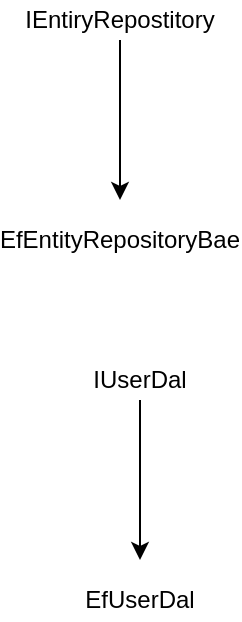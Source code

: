 <mxfile version="13.3.9" type="device"><diagram id="Y_dtlZ3bV3foDpR2laIw" name="Page-1"><mxGraphModel dx="423" dy="1612" grid="1" gridSize="10" guides="1" tooltips="1" connect="1" arrows="1" fold="1" page="1" pageScale="1" pageWidth="850" pageHeight="1100" math="0" shadow="0"><root><mxCell id="0"/><mxCell id="1" parent="0"/><mxCell id="uFY2M_D0rcebwQBIysG0-2" style="edgeStyle=orthogonalEdgeStyle;rounded=0;orthogonalLoop=1;jettySize=auto;html=1;" edge="1" parent="1" source="uFY2M_D0rcebwQBIysG0-1"><mxGeometry relative="1" as="geometry"><mxPoint x="170" y="-280" as="targetPoint"/></mxGeometry></mxCell><mxCell id="uFY2M_D0rcebwQBIysG0-1" value="IEntiryRepostitory" style="text;html=1;strokeColor=none;fillColor=none;align=center;verticalAlign=middle;whiteSpace=wrap;rounded=0;" vertex="1" parent="1"><mxGeometry x="150" y="-380" width="40" height="20" as="geometry"/></mxCell><mxCell id="uFY2M_D0rcebwQBIysG0-3" value="EfEntityRepositoryBae" style="text;html=1;strokeColor=none;fillColor=none;align=center;verticalAlign=middle;whiteSpace=wrap;rounded=0;" vertex="1" parent="1"><mxGeometry x="150" y="-270" width="40" height="20" as="geometry"/></mxCell><mxCell id="uFY2M_D0rcebwQBIysG0-5" style="edgeStyle=orthogonalEdgeStyle;rounded=0;orthogonalLoop=1;jettySize=auto;html=1;" edge="1" parent="1" source="uFY2M_D0rcebwQBIysG0-6"><mxGeometry relative="1" as="geometry"><mxPoint x="180" y="-100" as="targetPoint"/></mxGeometry></mxCell><mxCell id="uFY2M_D0rcebwQBIysG0-6" value="IUserDal" style="text;html=1;strokeColor=none;fillColor=none;align=center;verticalAlign=middle;whiteSpace=wrap;rounded=0;" vertex="1" parent="1"><mxGeometry x="160" y="-200" width="40" height="20" as="geometry"/></mxCell><mxCell id="uFY2M_D0rcebwQBIysG0-7" value="EfUserDal" style="text;html=1;strokeColor=none;fillColor=none;align=center;verticalAlign=middle;whiteSpace=wrap;rounded=0;" vertex="1" parent="1"><mxGeometry x="160" y="-90" width="40" height="20" as="geometry"/></mxCell></root></mxGraphModel></diagram></mxfile>